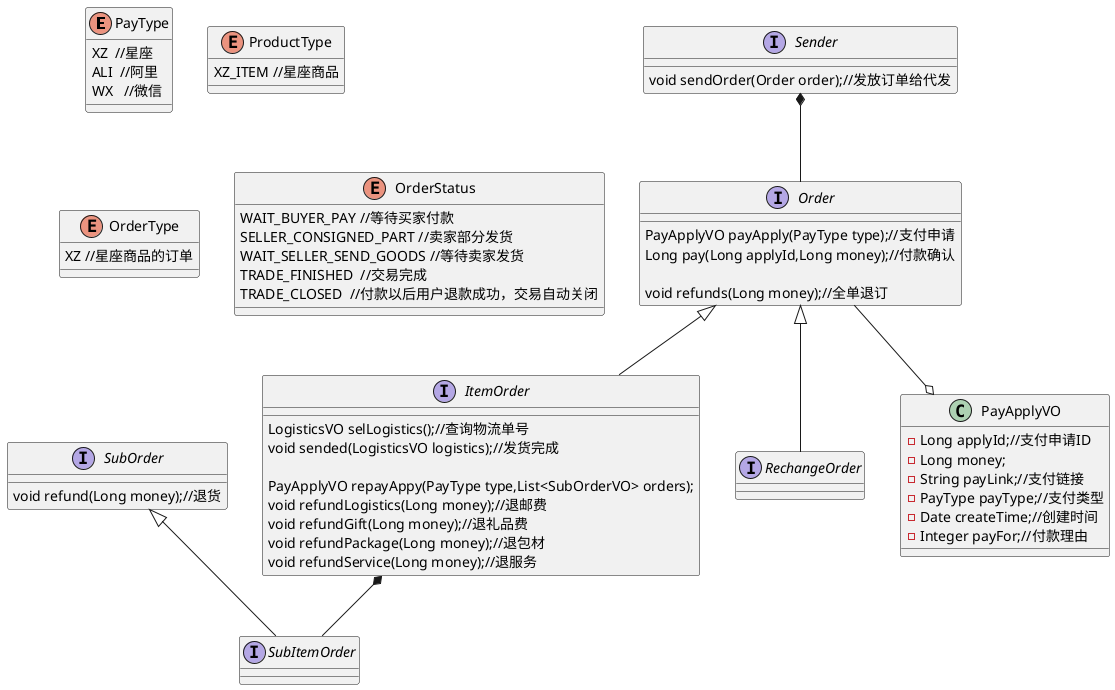 @startuml
enum PayType{
XZ  //星座
ALI  //阿里
WX   //微信
}

interface Order{
PayApplyVO payApply(PayType type);//支付申请
Long pay(Long applyId,Long money);//付款确认

void refunds(Long money);//全单退订

}

interface ItemOrder{
LogisticsVO selLogistics();//查询物流单号
void sended(LogisticsVO logistics);//发货完成

PayApplyVO repayAppy(PayType type,List<SubOrderVO> orders);
void refundLogistics(Long money);//退邮费
void refundGift(Long money);//退礼品费
void refundPackage(Long money);//退包材
void refundService(Long money);//退服务
}

interface RechangeOrder{

}

interface SubOrder{
void refund(Long money);//退货
}

interface SubItemOrder{

}

interface Sender{
void sendOrder(Order order);//发放订单给代发
}

enum ProductType{
XZ_ITEM //星座商品

}

enum OrderType{
XZ //星座商品的订单

}

enum OrderStatus{
WAIT_BUYER_PAY //等待买家付款
SELLER_CONSIGNED_PART //卖家部分发货
WAIT_SELLER_SEND_GOODS //等待卖家发货
TRADE_FINISHED  //交易完成
TRADE_CLOSED  //付款以后用户退款成功，交易自动关闭

}



class PayApplyVO{
-Long applyId;//支付申请ID
-Long money;
-String payLink;//支付链接
-PayType payType;//支付类型
-Date createTime;//创建时间
-Integer payFor;//付款理由
}

SubOrder <|-- SubItemOrder
Order <|-- ItemOrder
Order <|-- RechangeOrder
ItemOrder *-- SubItemOrder
Sender *-- Order

Order --o PayApplyVO


@enduml